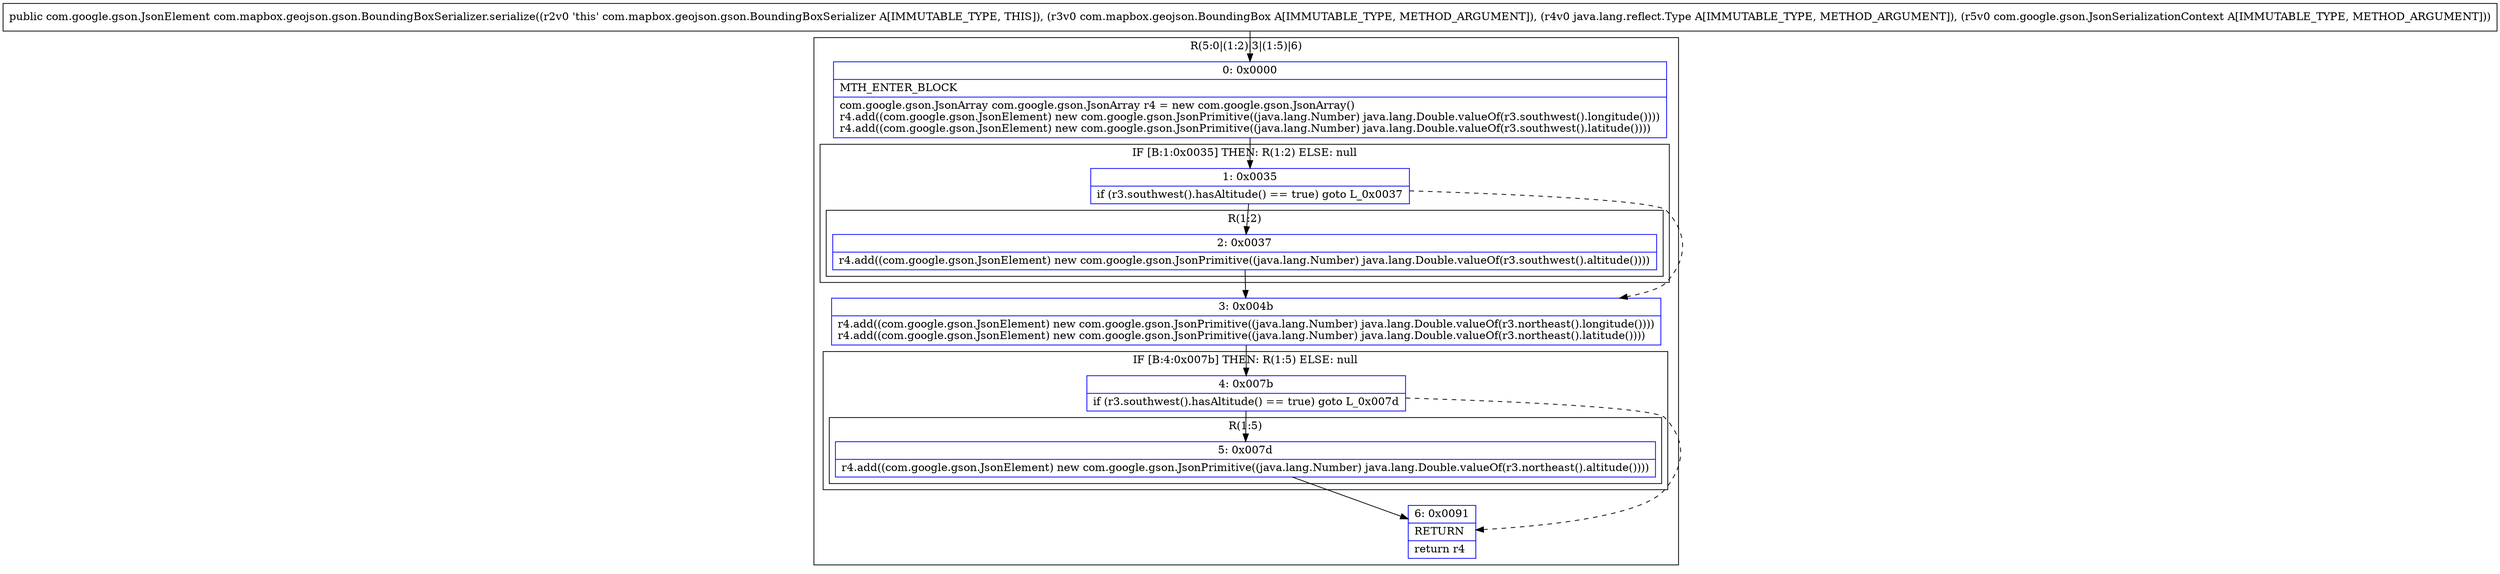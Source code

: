 digraph "CFG forcom.mapbox.geojson.gson.BoundingBoxSerializer.serialize(Lcom\/mapbox\/geojson\/BoundingBox;Ljava\/lang\/reflect\/Type;Lcom\/google\/gson\/JsonSerializationContext;)Lcom\/google\/gson\/JsonElement;" {
subgraph cluster_Region_489104053 {
label = "R(5:0|(1:2)|3|(1:5)|6)";
node [shape=record,color=blue];
Node_0 [shape=record,label="{0\:\ 0x0000|MTH_ENTER_BLOCK\l|com.google.gson.JsonArray com.google.gson.JsonArray r4 = new com.google.gson.JsonArray()\lr4.add((com.google.gson.JsonElement) new com.google.gson.JsonPrimitive((java.lang.Number) java.lang.Double.valueOf(r3.southwest().longitude())))\lr4.add((com.google.gson.JsonElement) new com.google.gson.JsonPrimitive((java.lang.Number) java.lang.Double.valueOf(r3.southwest().latitude())))\l}"];
subgraph cluster_IfRegion_338664922 {
label = "IF [B:1:0x0035] THEN: R(1:2) ELSE: null";
node [shape=record,color=blue];
Node_1 [shape=record,label="{1\:\ 0x0035|if (r3.southwest().hasAltitude() == true) goto L_0x0037\l}"];
subgraph cluster_Region_1334155959 {
label = "R(1:2)";
node [shape=record,color=blue];
Node_2 [shape=record,label="{2\:\ 0x0037|r4.add((com.google.gson.JsonElement) new com.google.gson.JsonPrimitive((java.lang.Number) java.lang.Double.valueOf(r3.southwest().altitude())))\l}"];
}
}
Node_3 [shape=record,label="{3\:\ 0x004b|r4.add((com.google.gson.JsonElement) new com.google.gson.JsonPrimitive((java.lang.Number) java.lang.Double.valueOf(r3.northeast().longitude())))\lr4.add((com.google.gson.JsonElement) new com.google.gson.JsonPrimitive((java.lang.Number) java.lang.Double.valueOf(r3.northeast().latitude())))\l}"];
subgraph cluster_IfRegion_318265895 {
label = "IF [B:4:0x007b] THEN: R(1:5) ELSE: null";
node [shape=record,color=blue];
Node_4 [shape=record,label="{4\:\ 0x007b|if (r3.southwest().hasAltitude() == true) goto L_0x007d\l}"];
subgraph cluster_Region_1978931552 {
label = "R(1:5)";
node [shape=record,color=blue];
Node_5 [shape=record,label="{5\:\ 0x007d|r4.add((com.google.gson.JsonElement) new com.google.gson.JsonPrimitive((java.lang.Number) java.lang.Double.valueOf(r3.northeast().altitude())))\l}"];
}
}
Node_6 [shape=record,label="{6\:\ 0x0091|RETURN\l|return r4\l}"];
}
MethodNode[shape=record,label="{public com.google.gson.JsonElement com.mapbox.geojson.gson.BoundingBoxSerializer.serialize((r2v0 'this' com.mapbox.geojson.gson.BoundingBoxSerializer A[IMMUTABLE_TYPE, THIS]), (r3v0 com.mapbox.geojson.BoundingBox A[IMMUTABLE_TYPE, METHOD_ARGUMENT]), (r4v0 java.lang.reflect.Type A[IMMUTABLE_TYPE, METHOD_ARGUMENT]), (r5v0 com.google.gson.JsonSerializationContext A[IMMUTABLE_TYPE, METHOD_ARGUMENT])) }"];
MethodNode -> Node_0;
Node_0 -> Node_1;
Node_1 -> Node_2;
Node_1 -> Node_3[style=dashed];
Node_2 -> Node_3;
Node_3 -> Node_4;
Node_4 -> Node_5;
Node_4 -> Node_6[style=dashed];
Node_5 -> Node_6;
}

